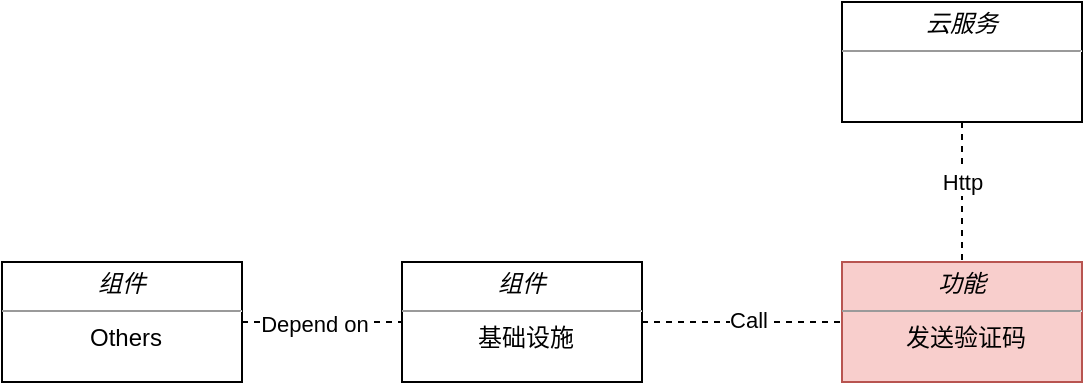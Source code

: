 <mxfile version="14.1.2" type="github" pages="3">
  <diagram id="LNSFZsQkTbC-v4ShjM4J" name="验证码请求器">
    <mxGraphModel dx="946" dy="448" grid="0" gridSize="10" guides="1" tooltips="1" connect="1" arrows="1" fold="1" page="1" pageScale="1" pageWidth="827" pageHeight="1169" background="#FFFFFF" math="0" shadow="0">
      <root>
        <mxCell id="0" />
        <mxCell id="1" parent="0" />
        <mxCell id="Z_jBCNRCNPL9V90JuA9n-25" style="edgeStyle=orthogonalEdgeStyle;rounded=0;orthogonalLoop=1;jettySize=auto;html=1;exitX=1;exitY=0.5;exitDx=0;exitDy=0;entryX=0;entryY=0.5;entryDx=0;entryDy=0;dashed=1;endArrow=none;endFill=0;" edge="1" parent="1" source="Z_jBCNRCNPL9V90JuA9n-15" target="Z_jBCNRCNPL9V90JuA9n-23">
          <mxGeometry relative="1" as="geometry" />
        </mxCell>
        <mxCell id="Z_jBCNRCNPL9V90JuA9n-26" value="Call" style="edgeLabel;html=1;align=center;verticalAlign=middle;resizable=0;points=[];" vertex="1" connectable="0" parent="Z_jBCNRCNPL9V90JuA9n-25">
          <mxGeometry x="0.06" y="1" relative="1" as="geometry">
            <mxPoint as="offset" />
          </mxGeometry>
        </mxCell>
        <mxCell id="Z_jBCNRCNPL9V90JuA9n-15" value="&lt;p style=&quot;margin: 4px 0px 0px&quot;&gt;&lt;i&gt;组件&lt;/i&gt;&lt;/p&gt;&lt;hr size=&quot;1&quot;&gt;&lt;p style=&quot;margin: 0px ; margin-left: 4px&quot;&gt;基础设施&lt;/p&gt;" style="verticalAlign=top;align=center;overflow=fill;fontSize=12;fontFamily=Helvetica;html=1;" vertex="1" parent="1">
          <mxGeometry x="400" y="300" width="120" height="60" as="geometry" />
        </mxCell>
        <mxCell id="Z_jBCNRCNPL9V90JuA9n-27" style="edgeStyle=orthogonalEdgeStyle;rounded=0;orthogonalLoop=1;jettySize=auto;html=1;exitX=0.5;exitY=1;exitDx=0;exitDy=0;entryX=0.5;entryY=0;entryDx=0;entryDy=0;dashed=1;endArrow=none;endFill=0;" edge="1" parent="1" source="Z_jBCNRCNPL9V90JuA9n-17" target="Z_jBCNRCNPL9V90JuA9n-23">
          <mxGeometry relative="1" as="geometry" />
        </mxCell>
        <mxCell id="Z_jBCNRCNPL9V90JuA9n-28" value="Http" style="edgeLabel;html=1;align=center;verticalAlign=middle;resizable=0;points=[];" vertex="1" connectable="0" parent="Z_jBCNRCNPL9V90JuA9n-27">
          <mxGeometry x="-0.143" relative="1" as="geometry">
            <mxPoint as="offset" />
          </mxGeometry>
        </mxCell>
        <mxCell id="Z_jBCNRCNPL9V90JuA9n-17" value="&lt;p style=&quot;margin: 4px 0px 0px&quot;&gt;&lt;i&gt;云服务&lt;/i&gt;&lt;/p&gt;&lt;hr size=&quot;1&quot;&gt;&lt;p style=&quot;margin: 0px ; margin-left: 4px&quot;&gt;&lt;br&gt;&lt;/p&gt;" style="verticalAlign=top;align=center;overflow=fill;fontSize=12;fontFamily=Helvetica;html=1;" vertex="1" parent="1">
          <mxGeometry x="620" y="170" width="120" height="60" as="geometry" />
        </mxCell>
        <mxCell id="Z_jBCNRCNPL9V90JuA9n-21" style="edgeStyle=orthogonalEdgeStyle;rounded=0;orthogonalLoop=1;jettySize=auto;html=1;exitX=1;exitY=0.5;exitDx=0;exitDy=0;entryX=0;entryY=0.5;entryDx=0;entryDy=0;dashed=1;endArrow=none;endFill=0;" edge="1" parent="1" source="Z_jBCNRCNPL9V90JuA9n-18" target="Z_jBCNRCNPL9V90JuA9n-15">
          <mxGeometry relative="1" as="geometry" />
        </mxCell>
        <mxCell id="Z_jBCNRCNPL9V90JuA9n-22" value="Depend on" style="edgeLabel;html=1;align=center;verticalAlign=middle;resizable=0;points=[];" vertex="1" connectable="0" parent="Z_jBCNRCNPL9V90JuA9n-21">
          <mxGeometry x="-0.1" y="-1" relative="1" as="geometry">
            <mxPoint as="offset" />
          </mxGeometry>
        </mxCell>
        <mxCell id="Z_jBCNRCNPL9V90JuA9n-18" value="&lt;p style=&quot;margin: 4px 0px 0px&quot;&gt;&lt;i&gt;组件&lt;/i&gt;&lt;/p&gt;&lt;hr size=&quot;1&quot;&gt;&lt;p style=&quot;margin: 0px ; margin-left: 4px&quot;&gt;Others&lt;/p&gt;" style="verticalAlign=top;align=center;overflow=fill;fontSize=12;fontFamily=Helvetica;html=1;" vertex="1" parent="1">
          <mxGeometry x="200" y="300" width="120" height="60" as="geometry" />
        </mxCell>
        <mxCell id="Z_jBCNRCNPL9V90JuA9n-23" value="&lt;p style=&quot;margin: 4px 0px 0px&quot;&gt;&lt;i&gt;功能&lt;/i&gt;&lt;/p&gt;&lt;hr size=&quot;1&quot;&gt;&lt;p style=&quot;margin: 0px ; margin-left: 4px&quot;&gt;发送验证码&lt;/p&gt;" style="verticalAlign=top;align=center;overflow=fill;fontSize=12;fontFamily=Helvetica;html=1;fillColor=#f8cecc;strokeColor=#b85450;" vertex="1" parent="1">
          <mxGeometry x="620" y="300" width="120" height="60" as="geometry" />
        </mxCell>
      </root>
    </mxGraphModel>
  </diagram>
  <diagram id="RDfhFJtad0fVfJakYcsi" name="时间同步器">
    <mxGraphModel dx="946" dy="505" grid="1" gridSize="10" guides="1" tooltips="1" connect="1" arrows="1" fold="1" page="1" pageScale="1" pageWidth="827" pageHeight="1169" math="0" shadow="0">
      <root>
        <mxCell id="KzVyn11im4mXJQnMFHUn-0" />
        <mxCell id="KzVyn11im4mXJQnMFHUn-1" parent="KzVyn11im4mXJQnMFHUn-0" />
      </root>
    </mxGraphModel>
  </diagram>
  <diagram id="Jwf6qIcBIAppX36tydMo" name="签名器">
    <mxGraphModel dx="946" dy="505" grid="1" gridSize="10" guides="1" tooltips="1" connect="1" arrows="1" fold="1" page="1" pageScale="1" pageWidth="827" pageHeight="1169" math="0" shadow="0">
      <root>
        <mxCell id="bwHLjFOUYEVCSQyjVYk0-0" />
        <mxCell id="bwHLjFOUYEVCSQyjVYk0-1" parent="bwHLjFOUYEVCSQyjVYk0-0" />
      </root>
    </mxGraphModel>
  </diagram>
</mxfile>
